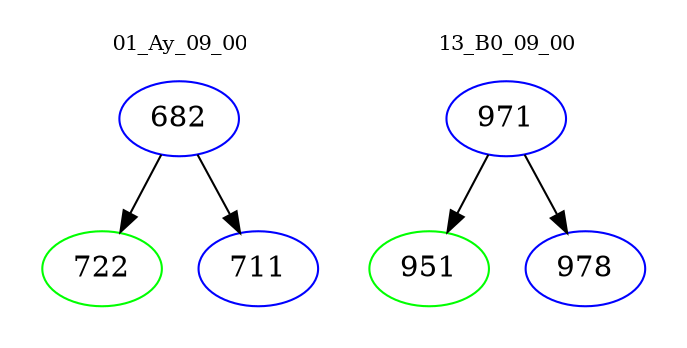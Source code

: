digraph{
subgraph cluster_0 {
color = white
label = "01_Ay_09_00";
fontsize=10;
T0_682 [label="682", color="blue"]
T0_682 -> T0_722 [color="black"]
T0_722 [label="722", color="green"]
T0_682 -> T0_711 [color="black"]
T0_711 [label="711", color="blue"]
}
subgraph cluster_1 {
color = white
label = "13_B0_09_00";
fontsize=10;
T1_971 [label="971", color="blue"]
T1_971 -> T1_951 [color="black"]
T1_951 [label="951", color="green"]
T1_971 -> T1_978 [color="black"]
T1_978 [label="978", color="blue"]
}
}
